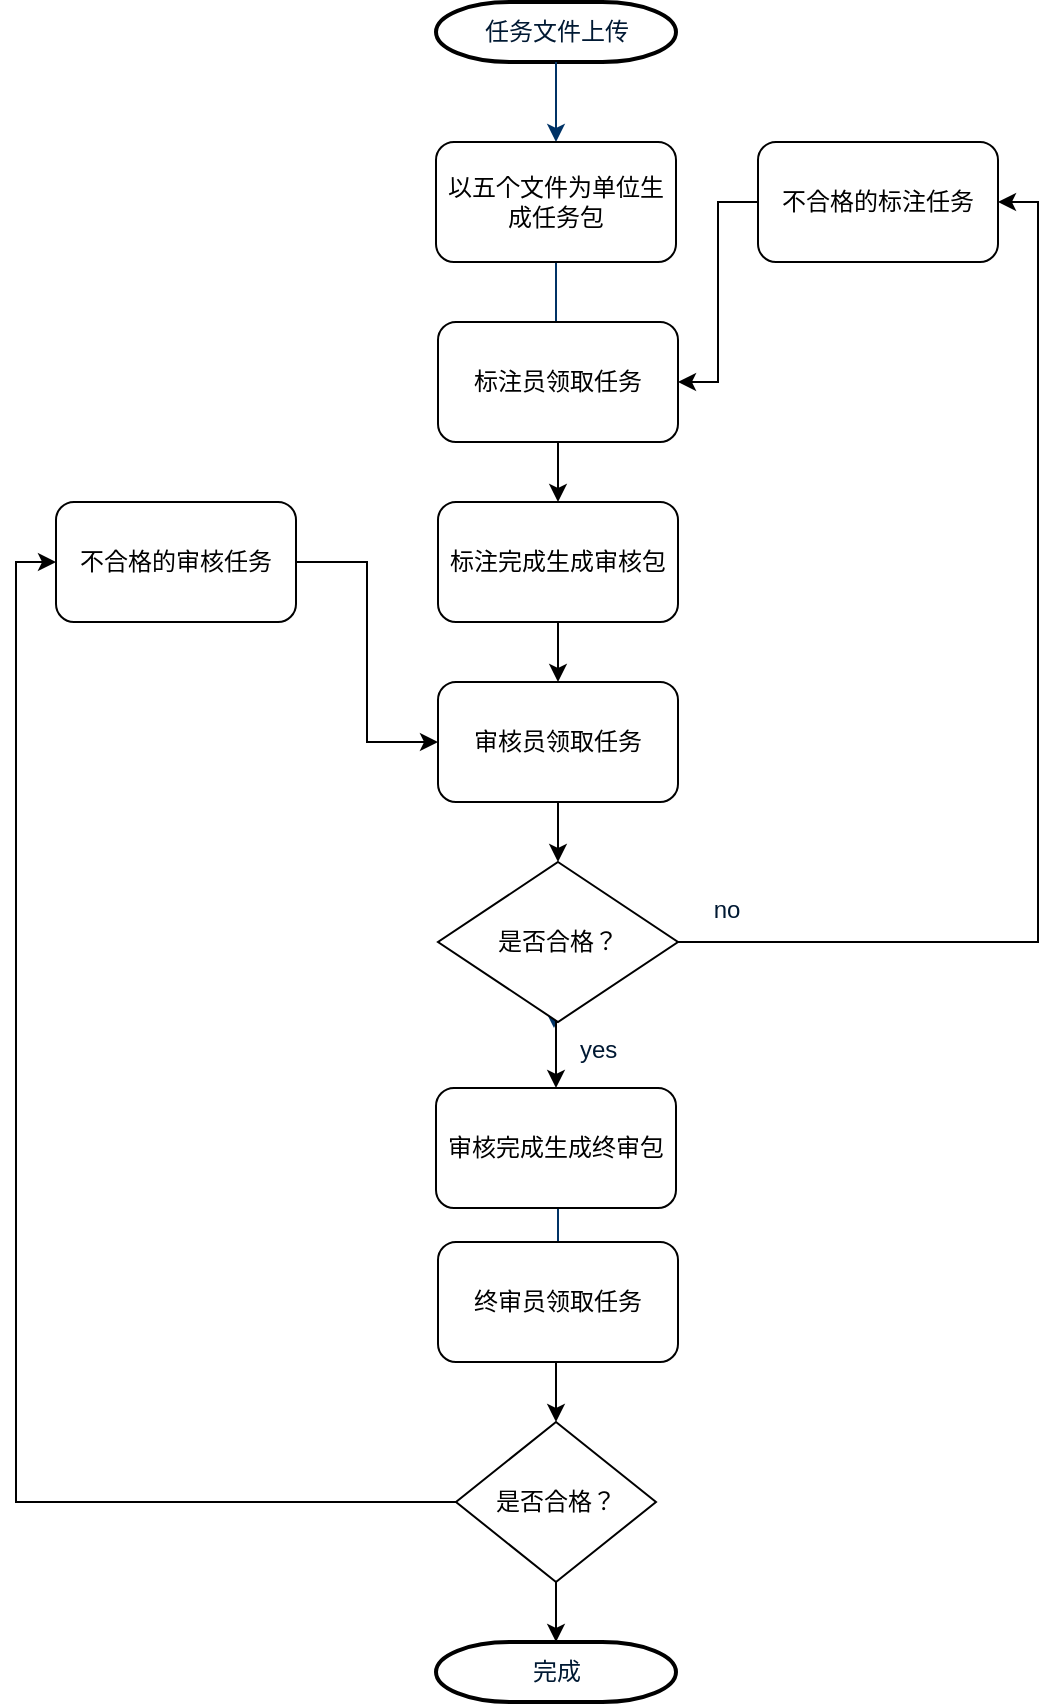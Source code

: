 <mxfile version="12.1.9" type="github" pages="1">
  <diagram id="6a731a19-8d31-9384-78a2-239565b7b9f0" name="Page-1">
    <mxGraphModel dx="786" dy="491" grid="1" gridSize="10" guides="1" tooltips="1" connect="1" arrows="1" fold="1" page="1" pageScale="1" pageWidth="1169" pageHeight="827" background="#ffffff" math="0" shadow="0">
      <root>
        <mxCell id="0"/>
        <mxCell id="1" parent="0"/>
        <mxCell id="2" value="任务文件上传" style="shape=mxgraph.flowchart.terminator;fillColor=#FFFFFF;strokeColor=#000000;strokeWidth=2;gradientColor=none;gradientDirection=north;fontColor=#001933;fontStyle=0;html=1;" parent="1" vertex="1">
          <mxGeometry x="260" y="60" width="120" height="30" as="geometry"/>
        </mxCell>
        <mxCell id="7" style="fontColor=#001933;fontStyle=1;strokeColor=#003366;strokeWidth=1;html=1;" parent="1" source="2" edge="1">
          <mxGeometry relative="1" as="geometry">
            <mxPoint x="320" y="130" as="targetPoint"/>
          </mxGeometry>
        </mxCell>
        <mxCell id="8" style="fontColor=#001933;fontStyle=1;strokeColor=#003366;strokeWidth=1;html=1;exitX=0.5;exitY=1;exitDx=0;exitDy=0;" parent="1" source="zEvsNkEJzdcjlOM2abnc-55" edge="1">
          <mxGeometry relative="1" as="geometry">
            <mxPoint x="320" y="210" as="sourcePoint"/>
            <mxPoint x="320" y="250" as="targetPoint"/>
          </mxGeometry>
        </mxCell>
        <mxCell id="11" value="yes" style="text;fontColor=#001933;fontStyle=0;html=1;strokeColor=none;gradientColor=none;fillColor=none;strokeWidth=2;" parent="1" vertex="1">
          <mxGeometry x="330" y="570" width="40" height="26" as="geometry"/>
        </mxCell>
        <mxCell id="12" value="" style="edgeStyle=elbowEdgeStyle;elbow=horizontal;fontColor=#001933;fontStyle=1;strokeColor=#003366;strokeWidth=1;html=1;" parent="1" source="zEvsNkEJzdcjlOM2abnc-59" edge="1">
          <mxGeometry x="-1" y="63" width="100" height="100" as="geometry">
            <mxPoint x="319" y="510" as="sourcePoint"/>
            <mxPoint x="319" y="573" as="targetPoint"/>
          </mxGeometry>
        </mxCell>
        <mxCell id="14" value="no" style="text;fontColor=#001933;fontStyle=0;html=1;strokeColor=none;gradientColor=none;fillColor=none;strokeWidth=2;align=center;" parent="1" vertex="1">
          <mxGeometry x="385" y="500" width="40" height="26" as="geometry"/>
        </mxCell>
        <mxCell id="21" value="" style="edgeStyle=elbowEdgeStyle;elbow=horizontal;fontColor=#001933;fontStyle=1;strokeColor=#003366;strokeWidth=1;html=1;" parent="1" edge="1">
          <mxGeometry y="-10" width="100" height="100" as="geometry">
            <mxPoint x="321" y="710" as="sourcePoint"/>
            <mxPoint x="321" y="710" as="targetPoint"/>
            <Array as="points">
              <mxPoint x="321" y="620"/>
            </Array>
          </mxGeometry>
        </mxCell>
        <mxCell id="40" value="完成" style="shape=mxgraph.flowchart.terminator;fillColor=#FFFFFF;strokeColor=#000000;strokeWidth=2;gradientColor=none;gradientDirection=north;fontColor=#001933;fontStyle=0;html=1;" parent="1" vertex="1">
          <mxGeometry x="260" y="880" width="120" height="30" as="geometry"/>
        </mxCell>
        <mxCell id="zEvsNkEJzdcjlOM2abnc-55" value="以五个文件为单位生成任务包" style="rounded=1;whiteSpace=wrap;html=1;" vertex="1" parent="1">
          <mxGeometry x="260" y="130" width="120" height="60" as="geometry"/>
        </mxCell>
        <mxCell id="zEvsNkEJzdcjlOM2abnc-58" style="edgeStyle=orthogonalEdgeStyle;rounded=0;orthogonalLoop=1;jettySize=auto;html=1;exitX=0.5;exitY=1;exitDx=0;exitDy=0;entryX=0.5;entryY=0;entryDx=0;entryDy=0;" edge="1" parent="1" source="zEvsNkEJzdcjlOM2abnc-56" target="zEvsNkEJzdcjlOM2abnc-57">
          <mxGeometry relative="1" as="geometry"/>
        </mxCell>
        <mxCell id="zEvsNkEJzdcjlOM2abnc-56" value="标注员领取任务" style="rounded=1;whiteSpace=wrap;html=1;" vertex="1" parent="1">
          <mxGeometry x="261" y="220" width="120" height="60" as="geometry"/>
        </mxCell>
        <mxCell id="zEvsNkEJzdcjlOM2abnc-68" style="edgeStyle=orthogonalEdgeStyle;rounded=0;orthogonalLoop=1;jettySize=auto;html=1;exitX=0.5;exitY=1;exitDx=0;exitDy=0;entryX=0.5;entryY=0;entryDx=0;entryDy=0;" edge="1" parent="1" source="zEvsNkEJzdcjlOM2abnc-57" target="zEvsNkEJzdcjlOM2abnc-66">
          <mxGeometry relative="1" as="geometry"/>
        </mxCell>
        <mxCell id="zEvsNkEJzdcjlOM2abnc-57" value="标注完成生成审核包" style="rounded=1;whiteSpace=wrap;html=1;" vertex="1" parent="1">
          <mxGeometry x="261" y="310" width="120" height="60" as="geometry"/>
        </mxCell>
        <mxCell id="zEvsNkEJzdcjlOM2abnc-63" style="edgeStyle=orthogonalEdgeStyle;rounded=0;orthogonalLoop=1;jettySize=auto;html=1;exitX=0;exitY=0.5;exitDx=0;exitDy=0;entryX=1;entryY=0.5;entryDx=0;entryDy=0;" edge="1" parent="1" source="zEvsNkEJzdcjlOM2abnc-61" target="zEvsNkEJzdcjlOM2abnc-56">
          <mxGeometry relative="1" as="geometry"/>
        </mxCell>
        <mxCell id="zEvsNkEJzdcjlOM2abnc-61" value="不合格的标注任务" style="rounded=1;whiteSpace=wrap;html=1;" vertex="1" parent="1">
          <mxGeometry x="421" y="130" width="120" height="60" as="geometry"/>
        </mxCell>
        <mxCell id="zEvsNkEJzdcjlOM2abnc-64" value="审核完成生成终审包" style="rounded=1;whiteSpace=wrap;html=1;" vertex="1" parent="1">
          <mxGeometry x="260" y="603" width="120" height="60" as="geometry"/>
        </mxCell>
        <mxCell id="zEvsNkEJzdcjlOM2abnc-80" style="edgeStyle=orthogonalEdgeStyle;rounded=0;orthogonalLoop=1;jettySize=auto;html=1;exitX=0.5;exitY=1;exitDx=0;exitDy=0;" edge="1" parent="1" source="zEvsNkEJzdcjlOM2abnc-65" target="40">
          <mxGeometry relative="1" as="geometry"/>
        </mxCell>
        <mxCell id="zEvsNkEJzdcjlOM2abnc-81" style="edgeStyle=orthogonalEdgeStyle;rounded=0;orthogonalLoop=1;jettySize=auto;html=1;exitX=0;exitY=0.5;exitDx=0;exitDy=0;entryX=0;entryY=0.5;entryDx=0;entryDy=0;" edge="1" parent="1" source="zEvsNkEJzdcjlOM2abnc-65" target="zEvsNkEJzdcjlOM2abnc-77">
          <mxGeometry relative="1" as="geometry"/>
        </mxCell>
        <mxCell id="zEvsNkEJzdcjlOM2abnc-65" value="是否合格？" style="rhombus;whiteSpace=wrap;html=1;" vertex="1" parent="1">
          <mxGeometry x="270" y="770" width="100" height="80" as="geometry"/>
        </mxCell>
        <mxCell id="zEvsNkEJzdcjlOM2abnc-70" style="edgeStyle=orthogonalEdgeStyle;rounded=0;orthogonalLoop=1;jettySize=auto;html=1;exitX=0.5;exitY=1;exitDx=0;exitDy=0;entryX=0.5;entryY=0;entryDx=0;entryDy=0;" edge="1" parent="1" source="zEvsNkEJzdcjlOM2abnc-66" target="zEvsNkEJzdcjlOM2abnc-59">
          <mxGeometry relative="1" as="geometry"/>
        </mxCell>
        <mxCell id="zEvsNkEJzdcjlOM2abnc-66" value="审核员领取任务" style="rounded=1;whiteSpace=wrap;html=1;" vertex="1" parent="1">
          <mxGeometry x="261" y="400" width="120" height="60" as="geometry"/>
        </mxCell>
        <mxCell id="zEvsNkEJzdcjlOM2abnc-71" style="edgeStyle=orthogonalEdgeStyle;rounded=0;orthogonalLoop=1;jettySize=auto;html=1;exitX=1;exitY=0.5;exitDx=0;exitDy=0;entryX=1;entryY=0.5;entryDx=0;entryDy=0;" edge="1" parent="1" source="zEvsNkEJzdcjlOM2abnc-59" target="zEvsNkEJzdcjlOM2abnc-61">
          <mxGeometry relative="1" as="geometry"/>
        </mxCell>
        <mxCell id="zEvsNkEJzdcjlOM2abnc-74" style="edgeStyle=orthogonalEdgeStyle;rounded=0;orthogonalLoop=1;jettySize=auto;html=1;exitX=0.5;exitY=1;exitDx=0;exitDy=0;entryX=0.5;entryY=0;entryDx=0;entryDy=0;" edge="1" parent="1" source="zEvsNkEJzdcjlOM2abnc-59" target="zEvsNkEJzdcjlOM2abnc-64">
          <mxGeometry relative="1" as="geometry"/>
        </mxCell>
        <mxCell id="zEvsNkEJzdcjlOM2abnc-59" value="是否合格？" style="rhombus;whiteSpace=wrap;html=1;" vertex="1" parent="1">
          <mxGeometry x="261" y="490" width="120" height="80" as="geometry"/>
        </mxCell>
        <mxCell id="zEvsNkEJzdcjlOM2abnc-76" style="edgeStyle=orthogonalEdgeStyle;rounded=0;orthogonalLoop=1;jettySize=auto;html=1;exitX=0.5;exitY=1;exitDx=0;exitDy=0;entryX=0.5;entryY=0;entryDx=0;entryDy=0;" edge="1" parent="1" source="zEvsNkEJzdcjlOM2abnc-75" target="zEvsNkEJzdcjlOM2abnc-65">
          <mxGeometry relative="1" as="geometry"/>
        </mxCell>
        <mxCell id="zEvsNkEJzdcjlOM2abnc-75" value="终审员领取任务" style="rounded=1;whiteSpace=wrap;html=1;" vertex="1" parent="1">
          <mxGeometry x="261" y="680" width="120" height="60" as="geometry"/>
        </mxCell>
        <mxCell id="zEvsNkEJzdcjlOM2abnc-83" style="edgeStyle=orthogonalEdgeStyle;rounded=0;orthogonalLoop=1;jettySize=auto;html=1;exitX=1;exitY=0.5;exitDx=0;exitDy=0;entryX=0;entryY=0.5;entryDx=0;entryDy=0;" edge="1" parent="1" source="zEvsNkEJzdcjlOM2abnc-77" target="zEvsNkEJzdcjlOM2abnc-66">
          <mxGeometry relative="1" as="geometry"/>
        </mxCell>
        <mxCell id="zEvsNkEJzdcjlOM2abnc-77" value="不合格的审核任务" style="rounded=1;whiteSpace=wrap;html=1;" vertex="1" parent="1">
          <mxGeometry x="70" y="310" width="120" height="60" as="geometry"/>
        </mxCell>
      </root>
    </mxGraphModel>
  </diagram>
</mxfile>
